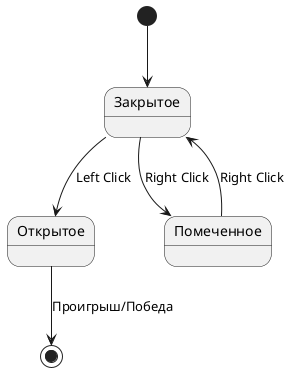 @startuml
state "Закрытое" as Closed
state "Открытое" as Opened
state "Помеченное" as Flagged

[*] --> Closed
Closed --> Opened : Left Click
Closed --> Flagged : Right Click
Flagged --> Closed : Right Click
Opened --> [*] : Проигрыш/Победа
@enduml